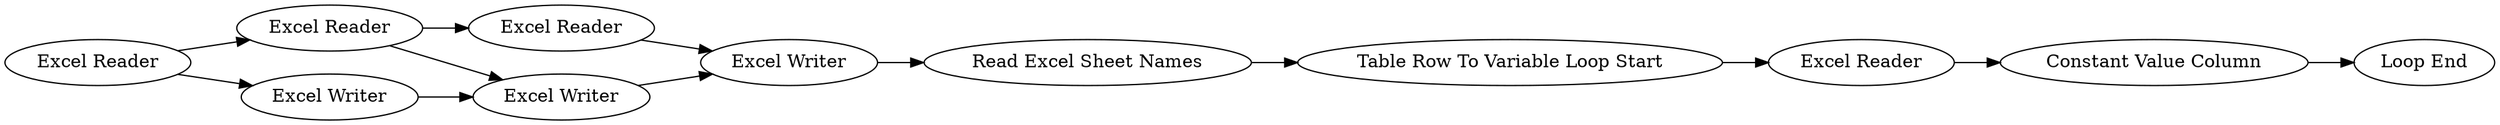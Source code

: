 digraph {
	2 [label="Excel Reader"]
	3 [label="Excel Reader"]
	57 [label="Excel Reader"]
	64 [label="Excel Writer"]
	65 [label="Excel Writer"]
	66 [label="Excel Writer"]
	67 [label="Read Excel Sheet Names"]
	68 [label="Table Row To Variable Loop Start"]
	69 [label="Excel Reader"]
	70 [label="Constant Value Column"]
	71 [label="Loop End"]
	2 -> 65
	2 -> 3
	3 -> 66
	57 -> 64
	57 -> 2
	64 -> 65
	65 -> 66
	66 -> 67
	67 -> 68
	68 -> 69
	69 -> 70
	70 -> 71
	rankdir=LR
}
